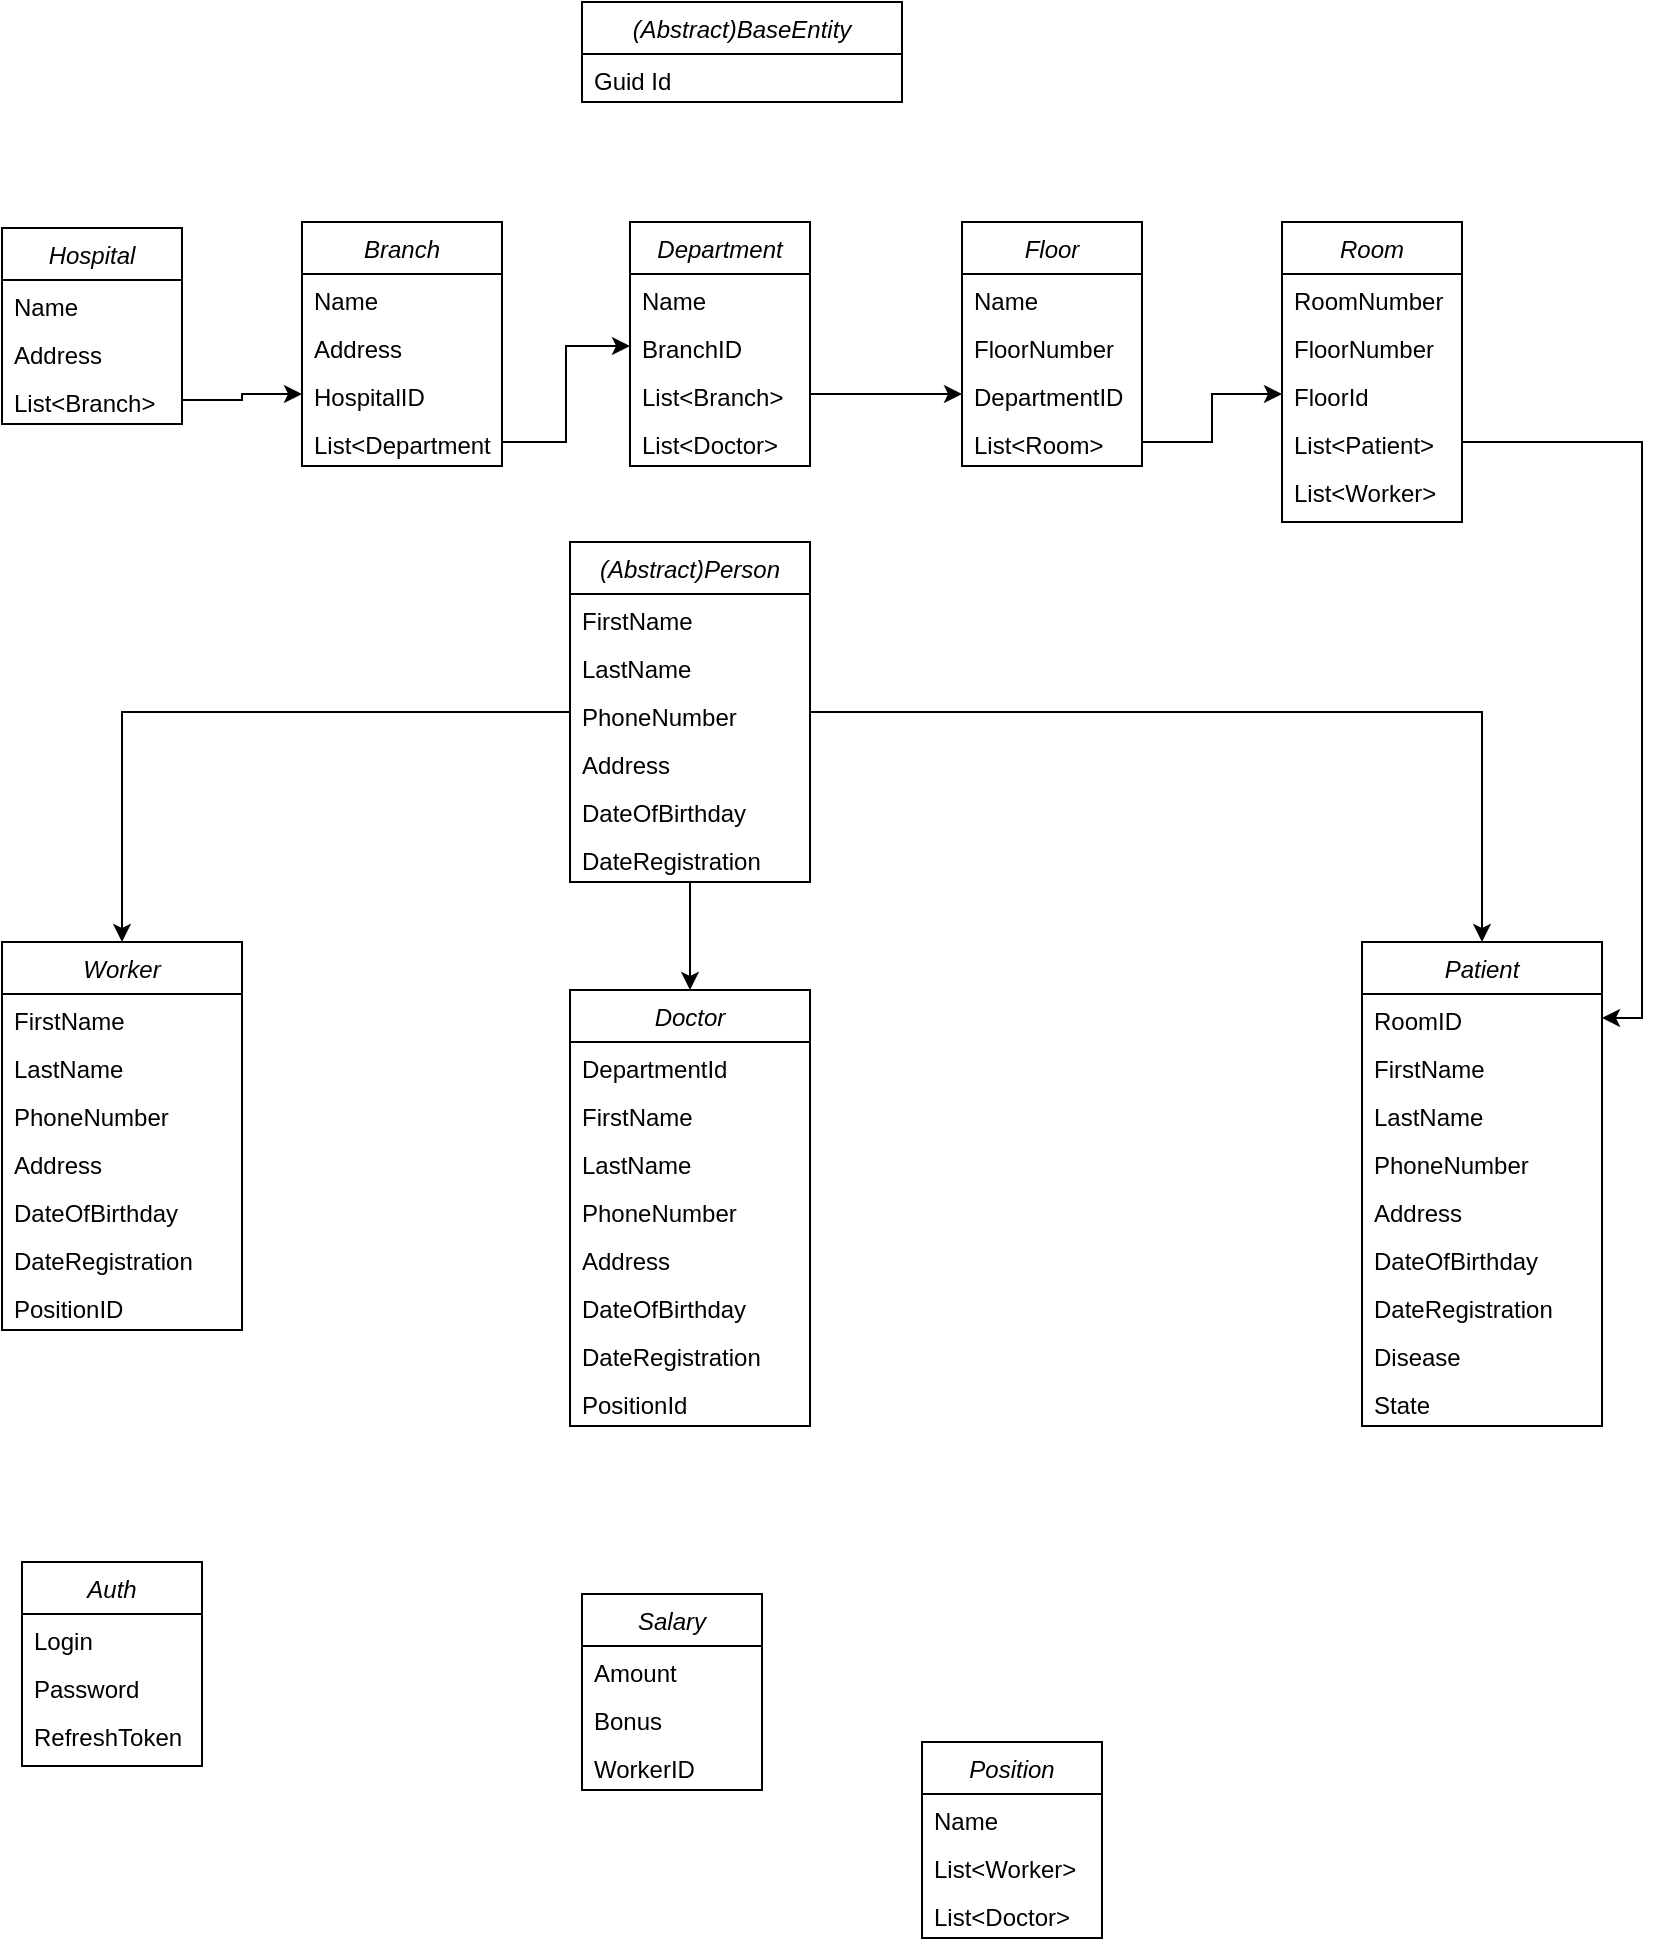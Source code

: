 <mxfile version="24.3.1" type="github">
  <diagram id="C5RBs43oDa-KdzZeNtuy" name="Page-1">
    <mxGraphModel dx="880" dy="434" grid="1" gridSize="10" guides="1" tooltips="1" connect="1" arrows="1" fold="1" page="1" pageScale="1" pageWidth="827" pageHeight="1169" math="0" shadow="0">
      <root>
        <mxCell id="WIyWlLk6GJQsqaUBKTNV-0" />
        <mxCell id="WIyWlLk6GJQsqaUBKTNV-1" parent="WIyWlLk6GJQsqaUBKTNV-0" />
        <mxCell id="zkfFHV4jXpPFQw0GAbJ--0" value="(Abstract)BaseEntity" style="swimlane;fontStyle=2;align=center;verticalAlign=top;childLayout=stackLayout;horizontal=1;startSize=26;horizontalStack=0;resizeParent=1;resizeLast=0;collapsible=1;marginBottom=0;rounded=0;shadow=0;strokeWidth=1;" parent="WIyWlLk6GJQsqaUBKTNV-1" vertex="1">
          <mxGeometry x="300" y="10" width="160" height="50" as="geometry">
            <mxRectangle x="230" y="140" width="160" height="26" as="alternateBounds" />
          </mxGeometry>
        </mxCell>
        <mxCell id="zkfFHV4jXpPFQw0GAbJ--1" value="Guid Id" style="text;align=left;verticalAlign=top;spacingLeft=4;spacingRight=4;overflow=hidden;rotatable=0;points=[[0,0.5],[1,0.5]];portConstraint=eastwest;" parent="zkfFHV4jXpPFQw0GAbJ--0" vertex="1">
          <mxGeometry y="26" width="160" height="24" as="geometry" />
        </mxCell>
        <mxCell id="mwsBojb0anO_jocSqs6z-87" style="edgeStyle=orthogonalEdgeStyle;rounded=0;orthogonalLoop=1;jettySize=auto;html=1;entryX=0.5;entryY=0;entryDx=0;entryDy=0;" edge="1" parent="WIyWlLk6GJQsqaUBKTNV-1" source="mwsBojb0anO_jocSqs6z-0" target="mwsBojb0anO_jocSqs6z-63">
          <mxGeometry relative="1" as="geometry" />
        </mxCell>
        <mxCell id="mwsBojb0anO_jocSqs6z-88" style="edgeStyle=orthogonalEdgeStyle;rounded=0;orthogonalLoop=1;jettySize=auto;html=1;entryX=0.5;entryY=0;entryDx=0;entryDy=0;" edge="1" parent="WIyWlLk6GJQsqaUBKTNV-1" source="mwsBojb0anO_jocSqs6z-0" target="mwsBojb0anO_jocSqs6z-36">
          <mxGeometry relative="1" as="geometry" />
        </mxCell>
        <mxCell id="mwsBojb0anO_jocSqs6z-89" style="edgeStyle=orthogonalEdgeStyle;rounded=0;orthogonalLoop=1;jettySize=auto;html=1;entryX=0.5;entryY=0;entryDx=0;entryDy=0;" edge="1" parent="WIyWlLk6GJQsqaUBKTNV-1" source="mwsBojb0anO_jocSqs6z-0" target="mwsBojb0anO_jocSqs6z-29">
          <mxGeometry relative="1" as="geometry" />
        </mxCell>
        <mxCell id="mwsBojb0anO_jocSqs6z-0" value="(Abstract)Person" style="swimlane;fontStyle=2;align=center;verticalAlign=top;childLayout=stackLayout;horizontal=1;startSize=26;horizontalStack=0;resizeParent=1;resizeLast=0;collapsible=1;marginBottom=0;rounded=0;shadow=0;strokeWidth=1;" vertex="1" parent="WIyWlLk6GJQsqaUBKTNV-1">
          <mxGeometry x="294" y="280" width="120" height="170" as="geometry">
            <mxRectangle x="230" y="140" width="160" height="26" as="alternateBounds" />
          </mxGeometry>
        </mxCell>
        <mxCell id="mwsBojb0anO_jocSqs6z-1" value="FirstName" style="text;align=left;verticalAlign=top;spacingLeft=4;spacingRight=4;overflow=hidden;rotatable=0;points=[[0,0.5],[1,0.5]];portConstraint=eastwest;" vertex="1" parent="mwsBojb0anO_jocSqs6z-0">
          <mxGeometry y="26" width="120" height="24" as="geometry" />
        </mxCell>
        <mxCell id="mwsBojb0anO_jocSqs6z-4" value="LastName" style="text;align=left;verticalAlign=top;spacingLeft=4;spacingRight=4;overflow=hidden;rotatable=0;points=[[0,0.5],[1,0.5]];portConstraint=eastwest;" vertex="1" parent="mwsBojb0anO_jocSqs6z-0">
          <mxGeometry y="50" width="120" height="24" as="geometry" />
        </mxCell>
        <mxCell id="mwsBojb0anO_jocSqs6z-5" value="PhoneNumber" style="text;align=left;verticalAlign=top;spacingLeft=4;spacingRight=4;overflow=hidden;rotatable=0;points=[[0,0.5],[1,0.5]];portConstraint=eastwest;" vertex="1" parent="mwsBojb0anO_jocSqs6z-0">
          <mxGeometry y="74" width="120" height="24" as="geometry" />
        </mxCell>
        <mxCell id="mwsBojb0anO_jocSqs6z-7" value="Address&#xa;" style="text;align=left;verticalAlign=top;spacingLeft=4;spacingRight=4;overflow=hidden;rotatable=0;points=[[0,0.5],[1,0.5]];portConstraint=eastwest;" vertex="1" parent="mwsBojb0anO_jocSqs6z-0">
          <mxGeometry y="98" width="120" height="24" as="geometry" />
        </mxCell>
        <mxCell id="mwsBojb0anO_jocSqs6z-8" value="DateOfBirthday" style="text;align=left;verticalAlign=top;spacingLeft=4;spacingRight=4;overflow=hidden;rotatable=0;points=[[0,0.5],[1,0.5]];portConstraint=eastwest;" vertex="1" parent="mwsBojb0anO_jocSqs6z-0">
          <mxGeometry y="122" width="120" height="24" as="geometry" />
        </mxCell>
        <mxCell id="mwsBojb0anO_jocSqs6z-6" value="DateRegistration" style="text;align=left;verticalAlign=top;spacingLeft=4;spacingRight=4;overflow=hidden;rotatable=0;points=[[0,0.5],[1,0.5]];portConstraint=eastwest;" vertex="1" parent="mwsBojb0anO_jocSqs6z-0">
          <mxGeometry y="146" width="120" height="24" as="geometry" />
        </mxCell>
        <mxCell id="mwsBojb0anO_jocSqs6z-2" value="Hospital" style="swimlane;fontStyle=2;align=center;verticalAlign=top;childLayout=stackLayout;horizontal=1;startSize=26;horizontalStack=0;resizeParent=1;resizeLast=0;collapsible=1;marginBottom=0;rounded=0;shadow=0;strokeWidth=1;fontSize=12;" vertex="1" parent="WIyWlLk6GJQsqaUBKTNV-1">
          <mxGeometry x="10" y="123" width="90" height="98" as="geometry">
            <mxRectangle x="230" y="140" width="160" height="26" as="alternateBounds" />
          </mxGeometry>
        </mxCell>
        <mxCell id="mwsBojb0anO_jocSqs6z-3" value="Name" style="text;align=left;verticalAlign=top;spacingLeft=4;spacingRight=4;overflow=hidden;rotatable=0;points=[[0,0.5],[1,0.5]];portConstraint=eastwest;strokeWidth=1;fontSize=12;" vertex="1" parent="mwsBojb0anO_jocSqs6z-2">
          <mxGeometry y="26" width="90" height="24" as="geometry" />
        </mxCell>
        <mxCell id="mwsBojb0anO_jocSqs6z-9" value="Address" style="text;align=left;verticalAlign=top;spacingLeft=4;spacingRight=4;overflow=hidden;rotatable=0;points=[[0,0.5],[1,0.5]];portConstraint=eastwest;strokeWidth=1;fontSize=12;" vertex="1" parent="mwsBojb0anO_jocSqs6z-2">
          <mxGeometry y="50" width="90" height="24" as="geometry" />
        </mxCell>
        <mxCell id="mwsBojb0anO_jocSqs6z-10" value="List&lt;Branch&gt;" style="text;align=left;verticalAlign=top;spacingLeft=4;spacingRight=4;overflow=hidden;rotatable=0;points=[[0,0.5],[1,0.5]];portConstraint=eastwest;strokeWidth=1;fontSize=12;" vertex="1" parent="mwsBojb0anO_jocSqs6z-2">
          <mxGeometry y="74" width="90" height="24" as="geometry" />
        </mxCell>
        <mxCell id="mwsBojb0anO_jocSqs6z-11" value="Branch" style="swimlane;fontStyle=2;align=center;verticalAlign=top;childLayout=stackLayout;horizontal=1;startSize=26;horizontalStack=0;resizeParent=1;resizeLast=0;collapsible=1;marginBottom=0;rounded=0;shadow=0;strokeWidth=1;fontSize=12;" vertex="1" parent="WIyWlLk6GJQsqaUBKTNV-1">
          <mxGeometry x="160" y="120" width="100" height="122" as="geometry">
            <mxRectangle x="230" y="140" width="160" height="26" as="alternateBounds" />
          </mxGeometry>
        </mxCell>
        <mxCell id="mwsBojb0anO_jocSqs6z-12" value="Name" style="text;align=left;verticalAlign=top;spacingLeft=4;spacingRight=4;overflow=hidden;rotatable=0;points=[[0,0.5],[1,0.5]];portConstraint=eastwest;strokeWidth=1;fontSize=12;" vertex="1" parent="mwsBojb0anO_jocSqs6z-11">
          <mxGeometry y="26" width="100" height="24" as="geometry" />
        </mxCell>
        <mxCell id="mwsBojb0anO_jocSqs6z-13" value="Address" style="text;align=left;verticalAlign=top;spacingLeft=4;spacingRight=4;overflow=hidden;rotatable=0;points=[[0,0.5],[1,0.5]];portConstraint=eastwest;strokeWidth=1;fontSize=12;" vertex="1" parent="mwsBojb0anO_jocSqs6z-11">
          <mxGeometry y="50" width="100" height="24" as="geometry" />
        </mxCell>
        <mxCell id="mwsBojb0anO_jocSqs6z-14" value="HospitalID" style="text;align=left;verticalAlign=top;spacingLeft=4;spacingRight=4;overflow=hidden;rotatable=0;points=[[0,0.5],[1,0.5]];portConstraint=eastwest;strokeWidth=1;fontSize=12;" vertex="1" parent="mwsBojb0anO_jocSqs6z-11">
          <mxGeometry y="74" width="100" height="24" as="geometry" />
        </mxCell>
        <mxCell id="mwsBojb0anO_jocSqs6z-23" value="List&lt;Department&gt;" style="text;align=left;verticalAlign=top;spacingLeft=4;spacingRight=4;overflow=hidden;rotatable=0;points=[[0,0.5],[1,0.5]];portConstraint=eastwest;strokeWidth=1;fontSize=12;" vertex="1" parent="mwsBojb0anO_jocSqs6z-11">
          <mxGeometry y="98" width="100" height="24" as="geometry" />
        </mxCell>
        <mxCell id="mwsBojb0anO_jocSqs6z-15" value="Department" style="swimlane;fontStyle=2;align=center;verticalAlign=top;childLayout=stackLayout;horizontal=1;startSize=26;horizontalStack=0;resizeParent=1;resizeLast=0;collapsible=1;marginBottom=0;rounded=0;shadow=0;strokeWidth=1;fontSize=12;" vertex="1" parent="WIyWlLk6GJQsqaUBKTNV-1">
          <mxGeometry x="324" y="120" width="90" height="122" as="geometry">
            <mxRectangle x="230" y="140" width="160" height="26" as="alternateBounds" />
          </mxGeometry>
        </mxCell>
        <mxCell id="mwsBojb0anO_jocSqs6z-16" value="Name" style="text;align=left;verticalAlign=top;spacingLeft=4;spacingRight=4;overflow=hidden;rotatable=0;points=[[0,0.5],[1,0.5]];portConstraint=eastwest;strokeWidth=1;fontSize=12;" vertex="1" parent="mwsBojb0anO_jocSqs6z-15">
          <mxGeometry y="26" width="90" height="24" as="geometry" />
        </mxCell>
        <mxCell id="mwsBojb0anO_jocSqs6z-17" value="BranchID" style="text;align=left;verticalAlign=top;spacingLeft=4;spacingRight=4;overflow=hidden;rotatable=0;points=[[0,0.5],[1,0.5]];portConstraint=eastwest;strokeWidth=1;fontSize=12;" vertex="1" parent="mwsBojb0anO_jocSqs6z-15">
          <mxGeometry y="50" width="90" height="24" as="geometry" />
        </mxCell>
        <mxCell id="mwsBojb0anO_jocSqs6z-18" value="List&lt;Branch&gt;" style="text;align=left;verticalAlign=top;spacingLeft=4;spacingRight=4;overflow=hidden;rotatable=0;points=[[0,0.5],[1,0.5]];portConstraint=eastwest;strokeWidth=1;fontSize=12;" vertex="1" parent="mwsBojb0anO_jocSqs6z-15">
          <mxGeometry y="74" width="90" height="24" as="geometry" />
        </mxCell>
        <mxCell id="mwsBojb0anO_jocSqs6z-90" value="List&lt;Doctor&gt;" style="text;align=left;verticalAlign=top;spacingLeft=4;spacingRight=4;overflow=hidden;rotatable=0;points=[[0,0.5],[1,0.5]];portConstraint=eastwest;strokeWidth=1;fontSize=12;" vertex="1" parent="mwsBojb0anO_jocSqs6z-15">
          <mxGeometry y="98" width="90" height="24" as="geometry" />
        </mxCell>
        <mxCell id="mwsBojb0anO_jocSqs6z-19" value="Floor" style="swimlane;fontStyle=2;align=center;verticalAlign=top;childLayout=stackLayout;horizontal=1;startSize=26;horizontalStack=0;resizeParent=1;resizeLast=0;collapsible=1;marginBottom=0;rounded=0;shadow=0;strokeWidth=1;fontSize=12;" vertex="1" parent="WIyWlLk6GJQsqaUBKTNV-1">
          <mxGeometry x="490" y="120" width="90" height="122" as="geometry">
            <mxRectangle x="230" y="140" width="160" height="26" as="alternateBounds" />
          </mxGeometry>
        </mxCell>
        <mxCell id="mwsBojb0anO_jocSqs6z-20" value="Name" style="text;align=left;verticalAlign=top;spacingLeft=4;spacingRight=4;overflow=hidden;rotatable=0;points=[[0,0.5],[1,0.5]];portConstraint=eastwest;strokeWidth=1;fontSize=12;" vertex="1" parent="mwsBojb0anO_jocSqs6z-19">
          <mxGeometry y="26" width="90" height="24" as="geometry" />
        </mxCell>
        <mxCell id="mwsBojb0anO_jocSqs6z-21" value="FloorNumber" style="text;align=left;verticalAlign=top;spacingLeft=4;spacingRight=4;overflow=hidden;rotatable=0;points=[[0,0.5],[1,0.5]];portConstraint=eastwest;strokeWidth=1;fontSize=12;" vertex="1" parent="mwsBojb0anO_jocSqs6z-19">
          <mxGeometry y="50" width="90" height="24" as="geometry" />
        </mxCell>
        <mxCell id="mwsBojb0anO_jocSqs6z-59" value="DepartmentID" style="text;align=left;verticalAlign=top;spacingLeft=4;spacingRight=4;overflow=hidden;rotatable=0;points=[[0,0.5],[1,0.5]];portConstraint=eastwest;strokeWidth=1;fontSize=12;" vertex="1" parent="mwsBojb0anO_jocSqs6z-19">
          <mxGeometry y="74" width="90" height="24" as="geometry" />
        </mxCell>
        <mxCell id="mwsBojb0anO_jocSqs6z-22" value="List&lt;Room&gt;" style="text;align=left;verticalAlign=top;spacingLeft=4;spacingRight=4;overflow=hidden;rotatable=0;points=[[0,0.5],[1,0.5]];portConstraint=eastwest;strokeWidth=1;fontSize=12;" vertex="1" parent="mwsBojb0anO_jocSqs6z-19">
          <mxGeometry y="98" width="90" height="24" as="geometry" />
        </mxCell>
        <mxCell id="mwsBojb0anO_jocSqs6z-24" value="Room" style="swimlane;fontStyle=2;align=center;verticalAlign=top;childLayout=stackLayout;horizontal=1;startSize=26;horizontalStack=0;resizeParent=1;resizeLast=0;collapsible=1;marginBottom=0;rounded=0;shadow=0;strokeWidth=1;fontSize=12;" vertex="1" parent="WIyWlLk6GJQsqaUBKTNV-1">
          <mxGeometry x="650" y="120" width="90" height="150" as="geometry">
            <mxRectangle x="230" y="140" width="160" height="26" as="alternateBounds" />
          </mxGeometry>
        </mxCell>
        <mxCell id="mwsBojb0anO_jocSqs6z-25" value="RoomNumber" style="text;align=left;verticalAlign=top;spacingLeft=4;spacingRight=4;overflow=hidden;rotatable=0;points=[[0,0.5],[1,0.5]];portConstraint=eastwest;strokeWidth=1;fontSize=12;" vertex="1" parent="mwsBojb0anO_jocSqs6z-24">
          <mxGeometry y="26" width="90" height="24" as="geometry" />
        </mxCell>
        <mxCell id="mwsBojb0anO_jocSqs6z-26" value="FloorNumber" style="text;align=left;verticalAlign=top;spacingLeft=4;spacingRight=4;overflow=hidden;rotatable=0;points=[[0,0.5],[1,0.5]];portConstraint=eastwest;strokeWidth=1;fontSize=12;" vertex="1" parent="mwsBojb0anO_jocSqs6z-24">
          <mxGeometry y="50" width="90" height="24" as="geometry" />
        </mxCell>
        <mxCell id="mwsBojb0anO_jocSqs6z-28" value="FloorId" style="text;align=left;verticalAlign=top;spacingLeft=4;spacingRight=4;overflow=hidden;rotatable=0;points=[[0,0.5],[1,0.5]];portConstraint=eastwest;strokeWidth=1;fontSize=12;" vertex="1" parent="mwsBojb0anO_jocSqs6z-24">
          <mxGeometry y="74" width="90" height="24" as="geometry" />
        </mxCell>
        <mxCell id="mwsBojb0anO_jocSqs6z-27" value="List&lt;Patient&gt;" style="text;align=left;verticalAlign=top;spacingLeft=4;spacingRight=4;overflow=hidden;rotatable=0;points=[[0,0.5],[1,0.5]];portConstraint=eastwest;strokeWidth=1;fontSize=12;" vertex="1" parent="mwsBojb0anO_jocSqs6z-24">
          <mxGeometry y="98" width="90" height="24" as="geometry" />
        </mxCell>
        <mxCell id="mwsBojb0anO_jocSqs6z-91" value="List&lt;Worker&gt;" style="text;align=left;verticalAlign=top;spacingLeft=4;spacingRight=4;overflow=hidden;rotatable=0;points=[[0,0.5],[1,0.5]];portConstraint=eastwest;strokeWidth=1;fontSize=12;" vertex="1" parent="mwsBojb0anO_jocSqs6z-24">
          <mxGeometry y="122" width="90" height="24" as="geometry" />
        </mxCell>
        <mxCell id="mwsBojb0anO_jocSqs6z-29" value="Doctor" style="swimlane;fontStyle=2;align=center;verticalAlign=top;childLayout=stackLayout;horizontal=1;startSize=26;horizontalStack=0;resizeParent=1;resizeLast=0;collapsible=1;marginBottom=0;rounded=0;shadow=0;strokeWidth=1;" vertex="1" parent="WIyWlLk6GJQsqaUBKTNV-1">
          <mxGeometry x="294" y="504" width="120" height="218" as="geometry">
            <mxRectangle x="230" y="140" width="160" height="26" as="alternateBounds" />
          </mxGeometry>
        </mxCell>
        <mxCell id="mwsBojb0anO_jocSqs6z-30" value="DepartmentId" style="text;align=left;verticalAlign=top;spacingLeft=4;spacingRight=4;overflow=hidden;rotatable=0;points=[[0,0.5],[1,0.5]];portConstraint=eastwest;" vertex="1" parent="mwsBojb0anO_jocSqs6z-29">
          <mxGeometry y="26" width="120" height="24" as="geometry" />
        </mxCell>
        <mxCell id="mwsBojb0anO_jocSqs6z-96" value="FirstName" style="text;align=left;verticalAlign=top;spacingLeft=4;spacingRight=4;overflow=hidden;rotatable=0;points=[[0,0.5],[1,0.5]];portConstraint=eastwest;" vertex="1" parent="mwsBojb0anO_jocSqs6z-29">
          <mxGeometry y="50" width="120" height="24" as="geometry" />
        </mxCell>
        <mxCell id="mwsBojb0anO_jocSqs6z-31" value="LastName" style="text;align=left;verticalAlign=top;spacingLeft=4;spacingRight=4;overflow=hidden;rotatable=0;points=[[0,0.5],[1,0.5]];portConstraint=eastwest;" vertex="1" parent="mwsBojb0anO_jocSqs6z-29">
          <mxGeometry y="74" width="120" height="24" as="geometry" />
        </mxCell>
        <mxCell id="mwsBojb0anO_jocSqs6z-32" value="PhoneNumber" style="text;align=left;verticalAlign=top;spacingLeft=4;spacingRight=4;overflow=hidden;rotatable=0;points=[[0,0.5],[1,0.5]];portConstraint=eastwest;" vertex="1" parent="mwsBojb0anO_jocSqs6z-29">
          <mxGeometry y="98" width="120" height="24" as="geometry" />
        </mxCell>
        <mxCell id="mwsBojb0anO_jocSqs6z-33" value="Address&#xa;" style="text;align=left;verticalAlign=top;spacingLeft=4;spacingRight=4;overflow=hidden;rotatable=0;points=[[0,0.5],[1,0.5]];portConstraint=eastwest;" vertex="1" parent="mwsBojb0anO_jocSqs6z-29">
          <mxGeometry y="122" width="120" height="24" as="geometry" />
        </mxCell>
        <mxCell id="mwsBojb0anO_jocSqs6z-34" value="DateOfBirthday" style="text;align=left;verticalAlign=top;spacingLeft=4;spacingRight=4;overflow=hidden;rotatable=0;points=[[0,0.5],[1,0.5]];portConstraint=eastwest;" vertex="1" parent="mwsBojb0anO_jocSqs6z-29">
          <mxGeometry y="146" width="120" height="24" as="geometry" />
        </mxCell>
        <mxCell id="mwsBojb0anO_jocSqs6z-35" value="DateRegistration" style="text;align=left;verticalAlign=top;spacingLeft=4;spacingRight=4;overflow=hidden;rotatable=0;points=[[0,0.5],[1,0.5]];portConstraint=eastwest;" vertex="1" parent="mwsBojb0anO_jocSqs6z-29">
          <mxGeometry y="170" width="120" height="24" as="geometry" />
        </mxCell>
        <mxCell id="mwsBojb0anO_jocSqs6z-73" value="PositionId&#xa;" style="text;align=left;verticalAlign=top;spacingLeft=4;spacingRight=4;overflow=hidden;rotatable=0;points=[[0,0.5],[1,0.5]];portConstraint=eastwest;" vertex="1" parent="mwsBojb0anO_jocSqs6z-29">
          <mxGeometry y="194" width="120" height="24" as="geometry" />
        </mxCell>
        <mxCell id="mwsBojb0anO_jocSqs6z-36" value="Patient" style="swimlane;fontStyle=2;align=center;verticalAlign=top;childLayout=stackLayout;horizontal=1;startSize=26;horizontalStack=0;resizeParent=1;resizeLast=0;collapsible=1;marginBottom=0;rounded=0;shadow=0;strokeWidth=1;" vertex="1" parent="WIyWlLk6GJQsqaUBKTNV-1">
          <mxGeometry x="690" y="480" width="120" height="242" as="geometry">
            <mxRectangle x="230" y="140" width="160" height="26" as="alternateBounds" />
          </mxGeometry>
        </mxCell>
        <mxCell id="mwsBojb0anO_jocSqs6z-85" value="RoomID" style="text;align=left;verticalAlign=top;spacingLeft=4;spacingRight=4;overflow=hidden;rotatable=0;points=[[0,0.5],[1,0.5]];portConstraint=eastwest;" vertex="1" parent="mwsBojb0anO_jocSqs6z-36">
          <mxGeometry y="26" width="120" height="24" as="geometry" />
        </mxCell>
        <mxCell id="mwsBojb0anO_jocSqs6z-37" value="FirstName" style="text;align=left;verticalAlign=top;spacingLeft=4;spacingRight=4;overflow=hidden;rotatable=0;points=[[0,0.5],[1,0.5]];portConstraint=eastwest;" vertex="1" parent="mwsBojb0anO_jocSqs6z-36">
          <mxGeometry y="50" width="120" height="24" as="geometry" />
        </mxCell>
        <mxCell id="mwsBojb0anO_jocSqs6z-38" value="LastName" style="text;align=left;verticalAlign=top;spacingLeft=4;spacingRight=4;overflow=hidden;rotatable=0;points=[[0,0.5],[1,0.5]];portConstraint=eastwest;" vertex="1" parent="mwsBojb0anO_jocSqs6z-36">
          <mxGeometry y="74" width="120" height="24" as="geometry" />
        </mxCell>
        <mxCell id="mwsBojb0anO_jocSqs6z-39" value="PhoneNumber" style="text;align=left;verticalAlign=top;spacingLeft=4;spacingRight=4;overflow=hidden;rotatable=0;points=[[0,0.5],[1,0.5]];portConstraint=eastwest;" vertex="1" parent="mwsBojb0anO_jocSqs6z-36">
          <mxGeometry y="98" width="120" height="24" as="geometry" />
        </mxCell>
        <mxCell id="mwsBojb0anO_jocSqs6z-40" value="Address&#xa;" style="text;align=left;verticalAlign=top;spacingLeft=4;spacingRight=4;overflow=hidden;rotatable=0;points=[[0,0.5],[1,0.5]];portConstraint=eastwest;" vertex="1" parent="mwsBojb0anO_jocSqs6z-36">
          <mxGeometry y="122" width="120" height="24" as="geometry" />
        </mxCell>
        <mxCell id="mwsBojb0anO_jocSqs6z-41" value="DateOfBirthday" style="text;align=left;verticalAlign=top;spacingLeft=4;spacingRight=4;overflow=hidden;rotatable=0;points=[[0,0.5],[1,0.5]];portConstraint=eastwest;" vertex="1" parent="mwsBojb0anO_jocSqs6z-36">
          <mxGeometry y="146" width="120" height="24" as="geometry" />
        </mxCell>
        <mxCell id="mwsBojb0anO_jocSqs6z-42" value="DateRegistration" style="text;align=left;verticalAlign=top;spacingLeft=4;spacingRight=4;overflow=hidden;rotatable=0;points=[[0,0.5],[1,0.5]];portConstraint=eastwest;" vertex="1" parent="mwsBojb0anO_jocSqs6z-36">
          <mxGeometry y="170" width="120" height="24" as="geometry" />
        </mxCell>
        <mxCell id="mwsBojb0anO_jocSqs6z-75" value="Disease" style="text;align=left;verticalAlign=top;spacingLeft=4;spacingRight=4;overflow=hidden;rotatable=0;points=[[0,0.5],[1,0.5]];portConstraint=eastwest;" vertex="1" parent="mwsBojb0anO_jocSqs6z-36">
          <mxGeometry y="194" width="120" height="24" as="geometry" />
        </mxCell>
        <mxCell id="mwsBojb0anO_jocSqs6z-76" value="State" style="text;align=left;verticalAlign=top;spacingLeft=4;spacingRight=4;overflow=hidden;rotatable=0;points=[[0,0.5],[1,0.5]];portConstraint=eastwest;" vertex="1" parent="mwsBojb0anO_jocSqs6z-36">
          <mxGeometry y="218" width="120" height="24" as="geometry" />
        </mxCell>
        <mxCell id="mwsBojb0anO_jocSqs6z-43" value="Salary" style="swimlane;fontStyle=2;align=center;verticalAlign=top;childLayout=stackLayout;horizontal=1;startSize=26;horizontalStack=0;resizeParent=1;resizeLast=0;collapsible=1;marginBottom=0;rounded=0;shadow=0;strokeWidth=1;" vertex="1" parent="WIyWlLk6GJQsqaUBKTNV-1">
          <mxGeometry x="300" y="806" width="90" height="98" as="geometry">
            <mxRectangle x="230" y="140" width="160" height="26" as="alternateBounds" />
          </mxGeometry>
        </mxCell>
        <mxCell id="mwsBojb0anO_jocSqs6z-44" value="Amount" style="text;align=left;verticalAlign=top;spacingLeft=4;spacingRight=4;overflow=hidden;rotatable=0;points=[[0,0.5],[1,0.5]];portConstraint=eastwest;" vertex="1" parent="mwsBojb0anO_jocSqs6z-43">
          <mxGeometry y="26" width="90" height="24" as="geometry" />
        </mxCell>
        <mxCell id="mwsBojb0anO_jocSqs6z-45" value="Bonus" style="text;align=left;verticalAlign=top;spacingLeft=4;spacingRight=4;overflow=hidden;rotatable=0;points=[[0,0.5],[1,0.5]];portConstraint=eastwest;" vertex="1" parent="mwsBojb0anO_jocSqs6z-43">
          <mxGeometry y="50" width="90" height="24" as="geometry" />
        </mxCell>
        <mxCell id="mwsBojb0anO_jocSqs6z-82" value="WorkerID" style="text;align=left;verticalAlign=top;spacingLeft=4;spacingRight=4;overflow=hidden;rotatable=0;points=[[0,0.5],[1,0.5]];portConstraint=eastwest;" vertex="1" parent="mwsBojb0anO_jocSqs6z-43">
          <mxGeometry y="74" width="90" height="24" as="geometry" />
        </mxCell>
        <mxCell id="mwsBojb0anO_jocSqs6z-47" value="Auth" style="swimlane;fontStyle=2;align=center;verticalAlign=top;childLayout=stackLayout;horizontal=1;startSize=26;horizontalStack=0;resizeParent=1;resizeLast=0;collapsible=1;marginBottom=0;rounded=0;shadow=0;strokeWidth=1;" vertex="1" parent="WIyWlLk6GJQsqaUBKTNV-1">
          <mxGeometry x="20" y="790" width="90" height="102" as="geometry">
            <mxRectangle x="230" y="140" width="160" height="26" as="alternateBounds" />
          </mxGeometry>
        </mxCell>
        <mxCell id="mwsBojb0anO_jocSqs6z-48" value="Login&#xa;" style="text;align=left;verticalAlign=top;spacingLeft=4;spacingRight=4;overflow=hidden;rotatable=0;points=[[0,0.5],[1,0.5]];portConstraint=eastwest;" vertex="1" parent="mwsBojb0anO_jocSqs6z-47">
          <mxGeometry y="26" width="90" height="24" as="geometry" />
        </mxCell>
        <mxCell id="mwsBojb0anO_jocSqs6z-62" value="Password" style="text;align=left;verticalAlign=top;spacingLeft=4;spacingRight=4;overflow=hidden;rotatable=0;points=[[0,0.5],[1,0.5]];portConstraint=eastwest;" vertex="1" parent="mwsBojb0anO_jocSqs6z-47">
          <mxGeometry y="50" width="90" height="24" as="geometry" />
        </mxCell>
        <mxCell id="mwsBojb0anO_jocSqs6z-49" value="RefreshToken" style="text;align=left;verticalAlign=top;spacingLeft=4;spacingRight=4;overflow=hidden;rotatable=0;points=[[0,0.5],[1,0.5]];portConstraint=eastwest;" vertex="1" parent="mwsBojb0anO_jocSqs6z-47">
          <mxGeometry y="74" width="90" height="24" as="geometry" />
        </mxCell>
        <mxCell id="mwsBojb0anO_jocSqs6z-51" value="Position" style="swimlane;fontStyle=2;align=center;verticalAlign=top;childLayout=stackLayout;horizontal=1;startSize=26;horizontalStack=0;resizeParent=1;resizeLast=0;collapsible=1;marginBottom=0;rounded=0;shadow=0;strokeWidth=1;" vertex="1" parent="WIyWlLk6GJQsqaUBKTNV-1">
          <mxGeometry x="470" y="880" width="90" height="98" as="geometry">
            <mxRectangle x="230" y="140" width="160" height="26" as="alternateBounds" />
          </mxGeometry>
        </mxCell>
        <mxCell id="mwsBojb0anO_jocSqs6z-52" value="Name" style="text;align=left;verticalAlign=top;spacingLeft=4;spacingRight=4;overflow=hidden;rotatable=0;points=[[0,0.5],[1,0.5]];portConstraint=eastwest;" vertex="1" parent="mwsBojb0anO_jocSqs6z-51">
          <mxGeometry y="26" width="90" height="24" as="geometry" />
        </mxCell>
        <mxCell id="mwsBojb0anO_jocSqs6z-77" value="List&lt;Worker&gt;" style="text;align=left;verticalAlign=top;spacingLeft=4;spacingRight=4;overflow=hidden;rotatable=0;points=[[0,0.5],[1,0.5]];portConstraint=eastwest;" vertex="1" parent="mwsBojb0anO_jocSqs6z-51">
          <mxGeometry y="50" width="90" height="24" as="geometry" />
        </mxCell>
        <mxCell id="mwsBojb0anO_jocSqs6z-78" value="List&lt;Doctor&gt;" style="text;align=left;verticalAlign=top;spacingLeft=4;spacingRight=4;overflow=hidden;rotatable=0;points=[[0,0.5],[1,0.5]];portConstraint=eastwest;" vertex="1" parent="mwsBojb0anO_jocSqs6z-51">
          <mxGeometry y="74" width="90" height="24" as="geometry" />
        </mxCell>
        <mxCell id="mwsBojb0anO_jocSqs6z-56" style="edgeStyle=orthogonalEdgeStyle;rounded=0;orthogonalLoop=1;jettySize=auto;html=1;entryX=0;entryY=0.5;entryDx=0;entryDy=0;" edge="1" parent="WIyWlLk6GJQsqaUBKTNV-1" source="mwsBojb0anO_jocSqs6z-10" target="mwsBojb0anO_jocSqs6z-14">
          <mxGeometry relative="1" as="geometry" />
        </mxCell>
        <mxCell id="mwsBojb0anO_jocSqs6z-57" style="edgeStyle=orthogonalEdgeStyle;rounded=0;orthogonalLoop=1;jettySize=auto;html=1;entryX=0;entryY=0.5;entryDx=0;entryDy=0;" edge="1" parent="WIyWlLk6GJQsqaUBKTNV-1" source="mwsBojb0anO_jocSqs6z-23" target="mwsBojb0anO_jocSqs6z-17">
          <mxGeometry relative="1" as="geometry" />
        </mxCell>
        <mxCell id="mwsBojb0anO_jocSqs6z-60" style="edgeStyle=orthogonalEdgeStyle;rounded=0;orthogonalLoop=1;jettySize=auto;html=1;entryX=0;entryY=0.5;entryDx=0;entryDy=0;" edge="1" parent="WIyWlLk6GJQsqaUBKTNV-1" source="mwsBojb0anO_jocSqs6z-18" target="mwsBojb0anO_jocSqs6z-59">
          <mxGeometry relative="1" as="geometry" />
        </mxCell>
        <mxCell id="mwsBojb0anO_jocSqs6z-61" style="edgeStyle=orthogonalEdgeStyle;rounded=0;orthogonalLoop=1;jettySize=auto;html=1;entryX=0;entryY=0.5;entryDx=0;entryDy=0;" edge="1" parent="WIyWlLk6GJQsqaUBKTNV-1" source="mwsBojb0anO_jocSqs6z-22" target="mwsBojb0anO_jocSqs6z-28">
          <mxGeometry relative="1" as="geometry" />
        </mxCell>
        <mxCell id="mwsBojb0anO_jocSqs6z-63" value="Worker&#xa;" style="swimlane;fontStyle=2;align=center;verticalAlign=top;childLayout=stackLayout;horizontal=1;startSize=26;horizontalStack=0;resizeParent=1;resizeLast=0;collapsible=1;marginBottom=0;rounded=0;shadow=0;strokeWidth=1;" vertex="1" parent="WIyWlLk6GJQsqaUBKTNV-1">
          <mxGeometry x="10" y="480" width="120" height="194" as="geometry">
            <mxRectangle x="230" y="140" width="160" height="26" as="alternateBounds" />
          </mxGeometry>
        </mxCell>
        <mxCell id="mwsBojb0anO_jocSqs6z-64" value="FirstName" style="text;align=left;verticalAlign=top;spacingLeft=4;spacingRight=4;overflow=hidden;rotatable=0;points=[[0,0.5],[1,0.5]];portConstraint=eastwest;" vertex="1" parent="mwsBojb0anO_jocSqs6z-63">
          <mxGeometry y="26" width="120" height="24" as="geometry" />
        </mxCell>
        <mxCell id="mwsBojb0anO_jocSqs6z-65" value="LastName" style="text;align=left;verticalAlign=top;spacingLeft=4;spacingRight=4;overflow=hidden;rotatable=0;points=[[0,0.5],[1,0.5]];portConstraint=eastwest;" vertex="1" parent="mwsBojb0anO_jocSqs6z-63">
          <mxGeometry y="50" width="120" height="24" as="geometry" />
        </mxCell>
        <mxCell id="mwsBojb0anO_jocSqs6z-66" value="PhoneNumber" style="text;align=left;verticalAlign=top;spacingLeft=4;spacingRight=4;overflow=hidden;rotatable=0;points=[[0,0.5],[1,0.5]];portConstraint=eastwest;" vertex="1" parent="mwsBojb0anO_jocSqs6z-63">
          <mxGeometry y="74" width="120" height="24" as="geometry" />
        </mxCell>
        <mxCell id="mwsBojb0anO_jocSqs6z-67" value="Address&#xa;" style="text;align=left;verticalAlign=top;spacingLeft=4;spacingRight=4;overflow=hidden;rotatable=0;points=[[0,0.5],[1,0.5]];portConstraint=eastwest;" vertex="1" parent="mwsBojb0anO_jocSqs6z-63">
          <mxGeometry y="98" width="120" height="24" as="geometry" />
        </mxCell>
        <mxCell id="mwsBojb0anO_jocSqs6z-68" value="DateOfBirthday" style="text;align=left;verticalAlign=top;spacingLeft=4;spacingRight=4;overflow=hidden;rotatable=0;points=[[0,0.5],[1,0.5]];portConstraint=eastwest;" vertex="1" parent="mwsBojb0anO_jocSqs6z-63">
          <mxGeometry y="122" width="120" height="24" as="geometry" />
        </mxCell>
        <mxCell id="mwsBojb0anO_jocSqs6z-69" value="DateRegistration" style="text;align=left;verticalAlign=top;spacingLeft=4;spacingRight=4;overflow=hidden;rotatable=0;points=[[0,0.5],[1,0.5]];portConstraint=eastwest;" vertex="1" parent="mwsBojb0anO_jocSqs6z-63">
          <mxGeometry y="146" width="120" height="24" as="geometry" />
        </mxCell>
        <mxCell id="mwsBojb0anO_jocSqs6z-71" value="PositionID" style="text;align=left;verticalAlign=top;spacingLeft=4;spacingRight=4;overflow=hidden;rotatable=0;points=[[0,0.5],[1,0.5]];portConstraint=eastwest;" vertex="1" parent="mwsBojb0anO_jocSqs6z-63">
          <mxGeometry y="170" width="120" height="24" as="geometry" />
        </mxCell>
        <mxCell id="mwsBojb0anO_jocSqs6z-86" style="edgeStyle=orthogonalEdgeStyle;rounded=0;orthogonalLoop=1;jettySize=auto;html=1;entryX=1;entryY=0.5;entryDx=0;entryDy=0;" edge="1" parent="WIyWlLk6GJQsqaUBKTNV-1" source="mwsBojb0anO_jocSqs6z-27" target="mwsBojb0anO_jocSqs6z-85">
          <mxGeometry relative="1" as="geometry" />
        </mxCell>
      </root>
    </mxGraphModel>
  </diagram>
</mxfile>
